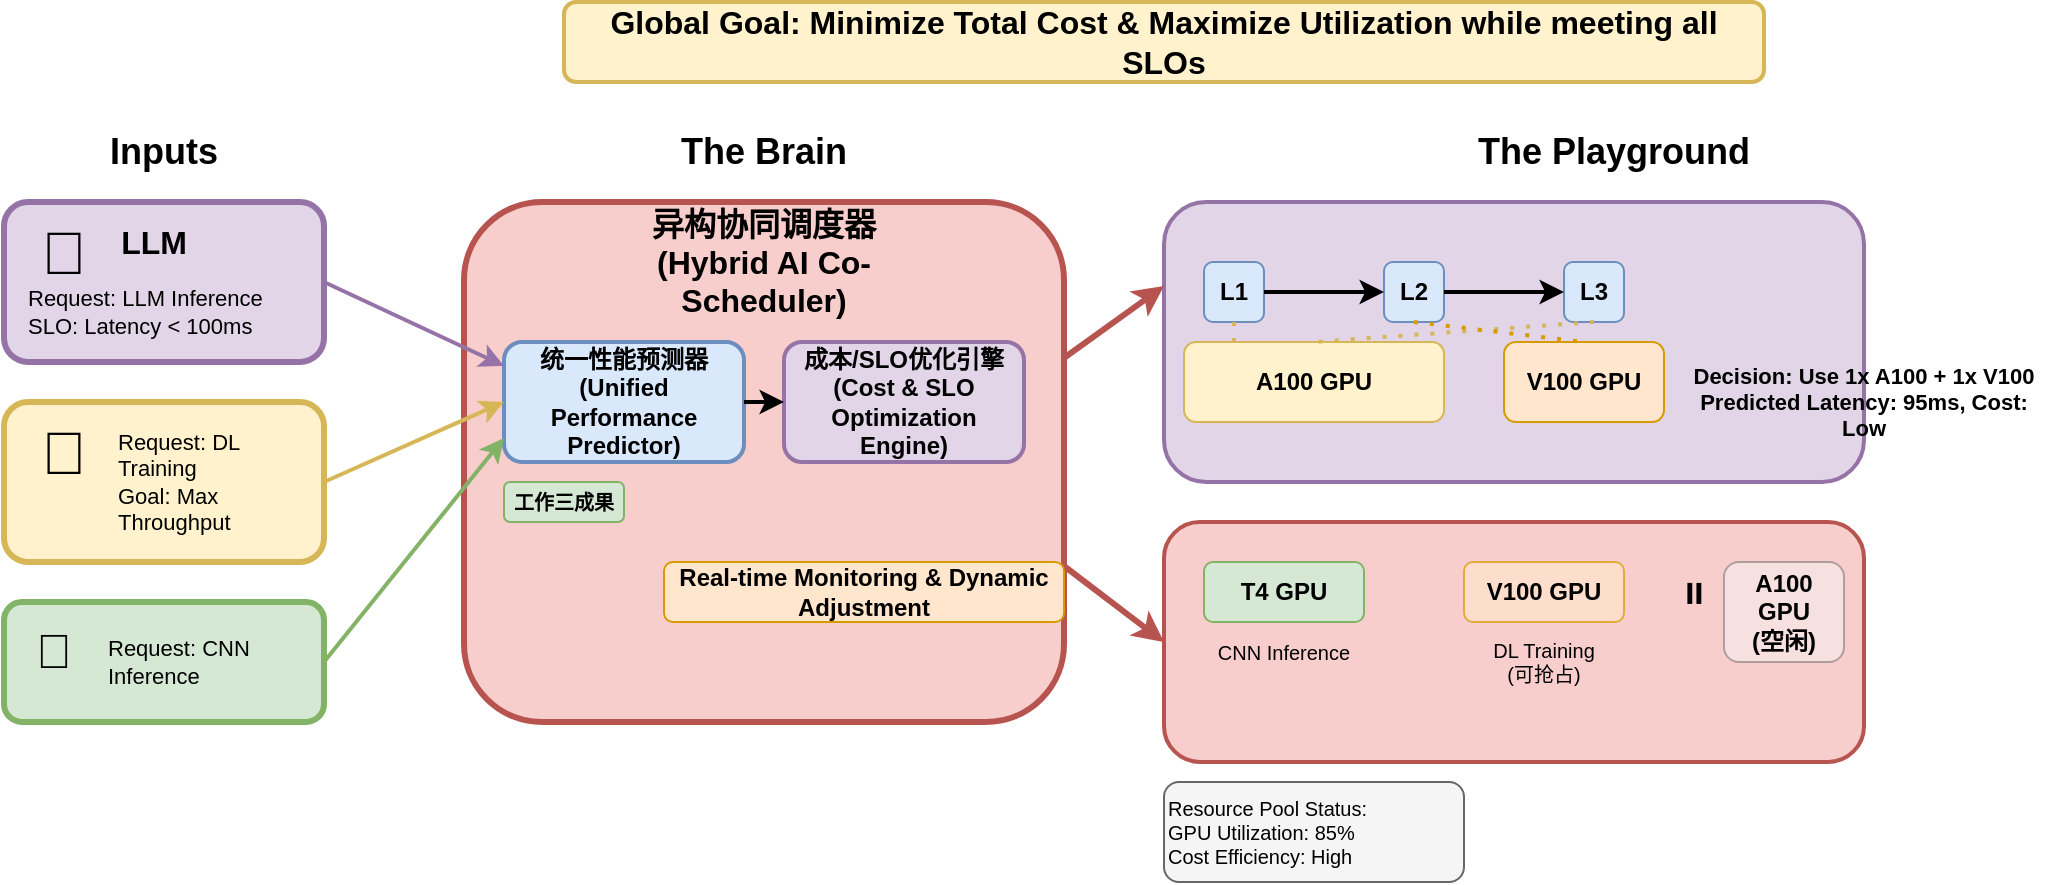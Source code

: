 <mxfile version="21.0.0" type="device">
  <diagram name="Page-1" id="xxx">
    <mxGraphModel dx="1600" dy="900" grid="1" gridSize="10" guides="1" tooltips="1" connect="1" arrows="1" fold="1" page="1" pageScale="1" pageWidth="1200" pageHeight="800" math="0" shadow="0">
      <root>
        <mxCell id="0" />
        <mxCell id="1" parent="0" />
        
        <!-- 整体目标标注 -->
        <mxCell id="2" value="Global Goal: Minimize Total Cost &amp; Maximize Utilization while meeting all SLOs" style="text;html=1;strokeColor=#d6b656;fillColor=#fff2cc;align=center;verticalAlign=middle;whiteSpace=wrap;rounded=1;fontSize=16;fontStyle=1;strokeWidth=2;" vertex="1" parent="1">
          <mxGeometry x="300" y="20" width="600" height="40" as="geometry" />
        </mxCell>
        
        <!-- 任务队列区标题 -->
        <mxCell id="3" value="Inputs" style="text;html=1;strokeColor=none;fillColor=none;align=center;verticalAlign=middle;whiteSpace=wrap;rounded=0;fontSize=18;fontStyle=1;" vertex="1" parent="1">
          <mxGeometry x="50" y="80" width="100" height="30" as="geometry" />
        </mxCell>
        
        <!-- LLM任务 -->
        <mxCell id="4" value="" style="rounded=1;whiteSpace=wrap;html=1;fillColor=#e1d5e7;strokeColor=#9673a6;strokeWidth=3;" vertex="1" parent="1">
          <mxGeometry x="20" y="120" width="160" height="80" as="geometry" />
        </mxCell>
        <mxCell id="5" value="👑" style="text;html=1;strokeColor=none;fillColor=none;align=center;verticalAlign=middle;whiteSpace=wrap;rounded=0;fontSize=30;" vertex="1" parent="1">
          <mxGeometry x="30" y="130" width="40" height="30" as="geometry" />
        </mxCell>
        <mxCell id="6" value="LLM" style="text;html=1;strokeColor=none;fillColor=none;align=center;verticalAlign=middle;whiteSpace=wrap;rounded=0;fontSize=16;fontStyle=1;" vertex="1" parent="1">
          <mxGeometry x="75" y="130" width="40" height="20" as="geometry" />
        </mxCell>
        <mxCell id="7" value="Request: LLM Inference&#xa;SLO: Latency &lt; 100ms" style="text;html=1;strokeColor=none;fillColor=none;align=left;verticalAlign=middle;whiteSpace=wrap;rounded=0;fontSize=11;" vertex="1" parent="1">
          <mxGeometry x="30" y="160" width="140" height="30" as="geometry" />
        </mxCell>
        
        <!-- DL训练任务 -->
        <mxCell id="8" value="" style="rounded=1;whiteSpace=wrap;html=1;fillColor=#fff2cc;strokeColor=#d6b656;strokeWidth=3;" vertex="1" parent="1">
          <mxGeometry x="20" y="220" width="160" height="80" as="geometry" />
        </mxCell>
        <mxCell id="9" value="🔄" style="text;html=1;strokeColor=none;fillColor=none;align=center;verticalAlign=middle;whiteSpace=wrap;rounded=0;fontSize=30;" vertex="1" parent="1">
          <mxGeometry x="30" y="230" width="40" height="30" as="geometry" />
        </mxCell>
        <mxCell id="10" value="Request: DL Training&#xa;Goal: Max Throughput" style="text;html=1;strokeColor=none;fillColor=none;align=left;verticalAlign=middle;whiteSpace=wrap;rounded=0;fontSize=11;" vertex="1" parent="1">
          <mxGeometry x="75" y="245" width="100" height="30" as="geometry" />
        </mxCell>
        
        <!-- CNN推理任务 -->
        <mxCell id="11" value="" style="rounded=1;whiteSpace=wrap;html=1;fillColor=#d5e8d4;strokeColor=#82b366;strokeWidth=3;" vertex="1" parent="1">
          <mxGeometry x="20" y="320" width="160" height="60" as="geometry" />
        </mxCell>
        <mxCell id="12" value="🧠" style="text;html=1;strokeColor=none;fillColor=none;align=center;verticalAlign=middle;whiteSpace=wrap;rounded=0;fontSize=24;" vertex="1" parent="1">
          <mxGeometry x="30" y="330" width="30" height="30" as="geometry" />
        </mxCell>
        <mxCell id="13" value="Request: CNN Inference" style="text;html=1;strokeColor=none;fillColor=none;align=left;verticalAlign=middle;whiteSpace=wrap;rounded=0;fontSize=11;" vertex="1" parent="1">
          <mxGeometry x="70" y="340" width="100" height="20" as="geometry" />
        </mxCell>
        
        <!-- 调度决策核心区标题 -->
        <mxCell id="14" value="The Brain" style="text;html=1;strokeColor=none;fillColor=none;align=center;verticalAlign=middle;whiteSpace=wrap;rounded=0;fontSize=18;fontStyle=1;" vertex="1" parent="1">
          <mxGeometry x="350" y="80" width="100" height="30" as="geometry" />
        </mxCell>
        
        <!-- 异构协同调度器主框 -->
        <mxCell id="15" value="" style="rounded=1;whiteSpace=wrap;html=1;fillColor=#f8cecc;strokeColor=#b85450;strokeWidth=3;" vertex="1" parent="1">
          <mxGeometry x="250" y="120" width="300" height="260" as="geometry" />
        </mxCell>
        <mxCell id="16" value="异构协同调度器&#xa;(Hybrid AI Co-Scheduler)" style="text;html=1;strokeColor=none;fillColor=none;align=center;verticalAlign=middle;whiteSpace=wrap;rounded=0;fontSize=16;fontStyle=1;" vertex="1" parent="1">
          <mxGeometry x="320" y="130" width="160" height="40" as="geometry" />
        </mxCell>
        
        <!-- 统一性能预测器 -->
        <mxCell id="17" value="统一性能预测器&#xa;(Unified Performance Predictor)" style="rounded=1;whiteSpace=wrap;html=1;fillColor=#dae8fc;strokeColor=#6c8ebf;strokeWidth=2;fontSize=12;fontStyle=1;" vertex="1" parent="1">
          <mxGeometry x="270" y="190" width="120" height="60" as="geometry" />
        </mxCell>
        
        <!-- 成本/SLO优化引擎 -->
        <mxCell id="18" value="成本/SLO优化引擎&#xa;(Cost &amp; SLO Optimization Engine)" style="rounded=1;whiteSpace=wrap;html=1;fillColor=#e1d5e7;strokeColor=#9673a6;strokeWidth=2;fontSize=12;fontStyle=1;" vertex="1" parent="1">
          <mxGeometry x="410" y="190" width="120" height="60" as="geometry" />
        </mxCell>
        
        <!-- 预测器到优化引擎的箭头 -->
        <mxCell id="19" value="" style="endArrow=classic;html=1;rounded=0;exitX=1;exitY=0.5;exitDx=0;exitDy=0;entryX=0;entryY=0.5;entryDx=0;entryDy=0;strokeWidth=2;" edge="1" parent="1" source="17" target="18">
          <mxGeometry width="50" height="50" relative="1" as="geometry">
            <mxPoint x="400" y="300" as="sourcePoint" />
            <mxPoint x="450" y="250" as="targetPoint" />
          </mxGeometry>
        </mxCell>
        
        <!-- 任务到预测器的箭头 -->
        <mxCell id="20" value="" style="endArrow=classic;html=1;rounded=0;exitX=1;exitY=0.5;exitDx=0;exitDy=0;entryX=0;entryY=0.2;entryDx=0;entryDy=0;strokeWidth=2;strokeColor=#9673a6;" edge="1" parent="1" source="4" target="17">
          <mxGeometry width="50" height="50" relative="1" as="geometry">
            <mxPoint x="400" y="300" as="sourcePoint" />
            <mxPoint x="450" y="250" as="targetPoint" />
          </mxGeometry>
        </mxCell>
        <mxCell id="21" value="" style="endArrow=classic;html=1;rounded=0;exitX=1;exitY=0.5;exitDx=0;exitDy=0;entryX=0;entryY=0.5;entryDx=0;entryDy=0;strokeWidth=2;strokeColor=#d6b656;" edge="1" parent="1" source="8" target="17">
          <mxGeometry width="50" height="50" relative="1" as="geometry">
            <mxPoint x="400" y="300" as="sourcePoint" />
            <mxPoint x="450" y="250" as="targetPoint" />
          </mxGeometry>
        </mxCell>
        <mxCell id="22" value="" style="endArrow=classic;html=1;rounded=0;exitX=1;exitY=0.5;exitDx=0;exitDy=0;entryX=0;entryY=0.8;entryDx=0;entryDy=0;strokeWidth=2;strokeColor=#82b366;" edge="1" parent="1" source="11" target="17">
          <mxGeometry width="50" height="50" relative="1" as="geometry">
            <mxPoint x="400" y="300" as="sourcePoint" />
            <mxPoint x="450" y="250" as="targetPoint" />
          </mxGeometry>
        </mxCell>
        
        <!-- 资源池区标题 -->
        <mxCell id="23" value="The Playground" style="text;html=1;strokeColor=none;fillColor=none;align=center;verticalAlign=middle;whiteSpace=wrap;rounded=0;fontSize=18;fontStyle=1;" vertex="1" parent="1">
          <mxGeometry x="750" y="80" width="150" height="30" as="geometry" />
        </mxCell>
        
        <!-- LLM调度结果区域 -->
        <mxCell id="24" value="" style="rounded=1;whiteSpace=wrap;html=1;fillColor=#e1d5e7;strokeColor=#9673a6;strokeWidth=2;" vertex="1" parent="1">
          <mxGeometry x="600" y="120" width="350" height="140" as="geometry" />
        </mxCell>
        
        <!-- LLM模型分割 -->
        <mxCell id="25" value="L1" style="rounded=1;whiteSpace=wrap;html=1;fillColor=#dae8fc;strokeColor=#6c8ebf;fontSize=12;fontStyle=1;" vertex="1" parent="1">
          <mxGeometry x="620" y="150" width="30" height="30" as="geometry" />
        </mxCell>
        <mxCell id="26" value="L2" style="rounded=1;whiteSpace=wrap;html=1;fillColor=#dae8fc;strokeColor=#6c8ebf;fontSize=12;fontStyle=1;" vertex="1" parent="1">
          <mxGeometry x="710" y="150" width="30" height="30" as="geometry" />
        </mxCell>
        <mxCell id="27" value="L3" style="rounded=1;whiteSpace=wrap;html=1;fillColor=#dae8fc;strokeColor=#6c8ebf;fontSize=12;fontStyle=1;" vertex="1" parent="1">
          <mxGeometry x="800" y="150" width="30" height="30" as="geometry" />
        </mxCell>
        
        <!-- 流水线箭头 -->
        <mxCell id="28" value="" style="endArrow=classic;html=1;rounded=0;exitX=1;exitY=0.5;exitDx=0;exitDy=0;entryX=0;entryY=0.5;entryDx=0;entryDy=0;strokeWidth=2;" edge="1" parent="1" source="25" target="26">
          <mxGeometry width="50" height="50" relative="1" as="geometry">
            <mxPoint x="700" y="200" as="sourcePoint" />
            <mxPoint x="750" y="150" as="targetPoint" />
          </mxGeometry>
        </mxCell>
        <mxCell id="29" value="" style="endArrow=classic;html=1;rounded=0;exitX=1;exitY=0.5;exitDx=0;exitDy=0;entryX=0;entryY=0.5;entryDx=0;entryDy=0;strokeWidth=2;" edge="1" parent="1" source="26" target="27">
          <mxGeometry width="50" height="50" relative="1" as="geometry">
            <mxPoint x="700" y="200" as="sourcePoint" />
            <mxPoint x="750" y="150" as="targetPoint" />
          </mxGeometry>
        </mxCell>
        
        <!-- GPU框 -->
        <mxCell id="30" value="A100 GPU" style="rounded=1;whiteSpace=wrap;html=1;fillColor=#fff2cc;strokeColor=#d6b656;fontSize=12;fontStyle=1;" vertex="1" parent="1">
          <mxGeometry x="610" y="190" width="130" height="40" as="geometry" />
        </mxCell>
        <mxCell id="31" value="V100 GPU" style="rounded=1;whiteSpace=wrap;html=1;fillColor=#ffe6cc;strokeColor=#d79b00;fontSize=12;fontStyle=1;" vertex="1" parent="1">
          <mxGeometry x="770" y="190" width="80" height="40" as="geometry" />
        </mxCell>
        
        <!-- L1和L3在A100上的连接线 -->
        <mxCell id="32" value="" style="endArrow=none;dashed=1;html=1;dashPattern=1 3;strokeWidth=2;strokeColor=#d6b656;" edge="1" parent="1">
          <mxGeometry width="50" height="50" relative="1" as="geometry">
            <mxPoint x="635" y="180" as="sourcePoint" />
            <mxPoint x="635" y="190" as="targetPoint" />
          </mxGeometry>
        </mxCell>
        <mxCell id="33" value="" style="endArrow=none;dashed=1;html=1;dashPattern=1 3;strokeWidth=2;strokeColor=#d6b656;" edge="1" parent="1">
          <mxGeometry width="50" height="50" relative="1" as="geometry">
            <mxPoint x="815" y="180" as="sourcePoint" />
            <mxPoint x="675" y="190" as="targetPoint" />
          </mxGeometry>
        </mxCell>
        
        <!-- L2在V100上的连接线 -->
        <mxCell id="34" value="" style="endArrow=none;dashed=1;html=1;dashPattern=1 3;strokeWidth=2;strokeColor=#d79b00;" edge="1" parent="1">
          <mxGeometry width="50" height="50" relative="1" as="geometry">
            <mxPoint x="725" y="180" as="sourcePoint" />
            <mxPoint x="810" y="190" as="targetPoint" />
          </mxGeometry>
        </mxCell>
        
        <!-- 决策结果标注 -->
        <mxCell id="35" value="Decision: Use 1x A100 + 1x V100&#xa;Predicted Latency: 95ms, Cost: Low" style="text;html=1;strokeColor=none;fillColor=none;align=center;verticalAlign=middle;whiteSpace=wrap;rounded=0;fontSize=11;fontStyle=1;" vertex="1" parent="1">
          <mxGeometry x="860" y="200" width="180" height="40" as="geometry" />
        </mxCell>
        
        <!-- 其他任务调度区域 -->
        <mxCell id="36" value="" style="rounded=1;whiteSpace=wrap;html=1;fillColor=#f8cecc;strokeColor=#b85450;strokeWidth=2;" vertex="1" parent="1">
          <mxGeometry x="600" y="280" width="350" height="120" as="geometry" />
        </mxCell>
        
        <!-- T4 GPU -->
        <mxCell id="37" value="T4 GPU" style="rounded=1;whiteSpace=wrap;html=1;fillColor=#d5e8d4;strokeColor=#82b366;fontSize=12;fontStyle=1;" vertex="1" parent="1">
          <mxGeometry x="620" y="300" width="80" height="30" as="geometry" />
        </mxCell>
        <mxCell id="38" value="CNN Inference" style="text;html=1;strokeColor=none;fillColor=none;align=center;verticalAlign=middle;whiteSpace=wrap;rounded=0;fontSize=10;" vertex="1" parent="1">
          <mxGeometry x="625" y="335" width="70" height="20" as="geometry" />
        </mxCell>
        
        <!-- V100 GPU (训练任务) -->
        <mxCell id="39" value="V100 GPU" style="rounded=1;whiteSpace=wrap;html=1;fillColor=#ffe6cc;strokeColor=#d79b00;fontSize=12;fontStyle=1;opacity=70;" vertex="1" parent="1">
          <mxGeometry x="750" y="300" width="80" height="30" as="geometry" />
        </mxCell>
        <mxCell id="40" value="DL Training&#xa;(可抢占)" style="text;html=1;strokeColor=none;fillColor=none;align=center;verticalAlign=middle;whiteSpace=wrap;rounded=0;fontSize=10;opacity=70;" vertex="1" parent="1">
          <mxGeometry x="750" y="335" width="80" height="30" as="geometry" />
        </mxCell>
        
        <!-- ⏸️暂停图标 -->
        <mxCell id="41" value="⏸️" style="text;html=1;strokeColor=none;fillColor=none;align=center;verticalAlign=middle;whiteSpace=wrap;rounded=0;fontSize=16;" vertex="1" parent="1">
          <mxGeometry x="855" y="305" width="20" height="20" as="geometry" />
        </mxCell>
        
        <!-- 另一个空闲GPU -->
        <mxCell id="42" value="A100 GPU&#xa;(空闲)" style="rounded=1;whiteSpace=wrap;html=1;fillColor=#f5f5f5;strokeColor=#666666;fontSize=12;fontStyle=1;opacity=50;" vertex="1" parent="1">
          <mxGeometry x="880" y="300" width="60" height="50" as="geometry" />
        </mxCell>
        
        <!-- 调度器到资源池的决策箭头 -->
        <mxCell id="43" value="" style="endArrow=classic;html=1;rounded=0;exitX=1;exitY=0.3;exitDx=0;exitDy=0;entryX=0;entryY=0.3;entryDx=0;entryDy=0;strokeWidth=3;strokeColor=#b85450;" edge="1" parent="1" source="15" target="24">
          <mxGeometry width="50" height="50" relative="1" as="geometry">
            <mxPoint x="700" y="300" as="sourcePoint" />
            <mxPoint x="750" y="250" as="targetPoint" />
          </mxGeometry>
        </mxCell>
        <mxCell id="44" value="" style="endArrow=classic;html=1;rounded=0;exitX=1;exitY=0.7;exitDx=0;exitDy=0;entryX=0;entryY=0.5;entryDx=0;entryDy=0;strokeWidth=3;strokeColor=#b85450;" edge="1" parent="1" source="15" target="36">
          <mxGeometry width="50" height="50" relative="1" as="geometry">
            <mxPoint x="700" y="300" as="sourcePoint" />
            <mxPoint x="750" y="250" as="targetPoint" />
          </mxGeometry>
        </mxCell>
        
        <!-- 工作成果标注 -->
        <mxCell id="45" value="工作三成果" style="text;html=1;strokeColor=#82b366;fillColor=#d5e8d4;align=center;verticalAlign=middle;whiteSpace=wrap;rounded=1;fontSize=10;fontStyle=1;" vertex="1" parent="1">
          <mxGeometry x="270" y="260" width="60" height="20" as="geometry" />
        </mxCell>
        
        <!-- 资源利用率显示 -->
        <mxCell id="46" value="Resource Pool Status:&#xa;GPU Utilization: 85%&#xa;Cost Efficiency: High" style="text;html=1;strokeColor=#666666;fillColor=#f5f5f5;align=left;verticalAlign=middle;whiteSpace=wrap;rounded=1;fontSize=10;" vertex="1" parent="1">
          <mxGeometry x="600" y="410" width="150" height="50" as="geometry" />
        </mxCell>
        
        <!-- 实时监控标注 -->
        <mxCell id="47" value="Real-time Monitoring &amp; Dynamic Adjustment" style="text;html=1;strokeColor=#d79b00;fillColor=#ffe6cc;align=center;verticalAlign=middle;whiteSpace=wrap;rounded=1;fontSize=12;fontStyle=1;" vertex="1" parent="1">
          <mxGeometry x="350" y="300" width="200" height="30" as="geometry" />
        </mxCell>
        
      </root>
    </mxGraphModel>
  </diagram>
</mxfile>
